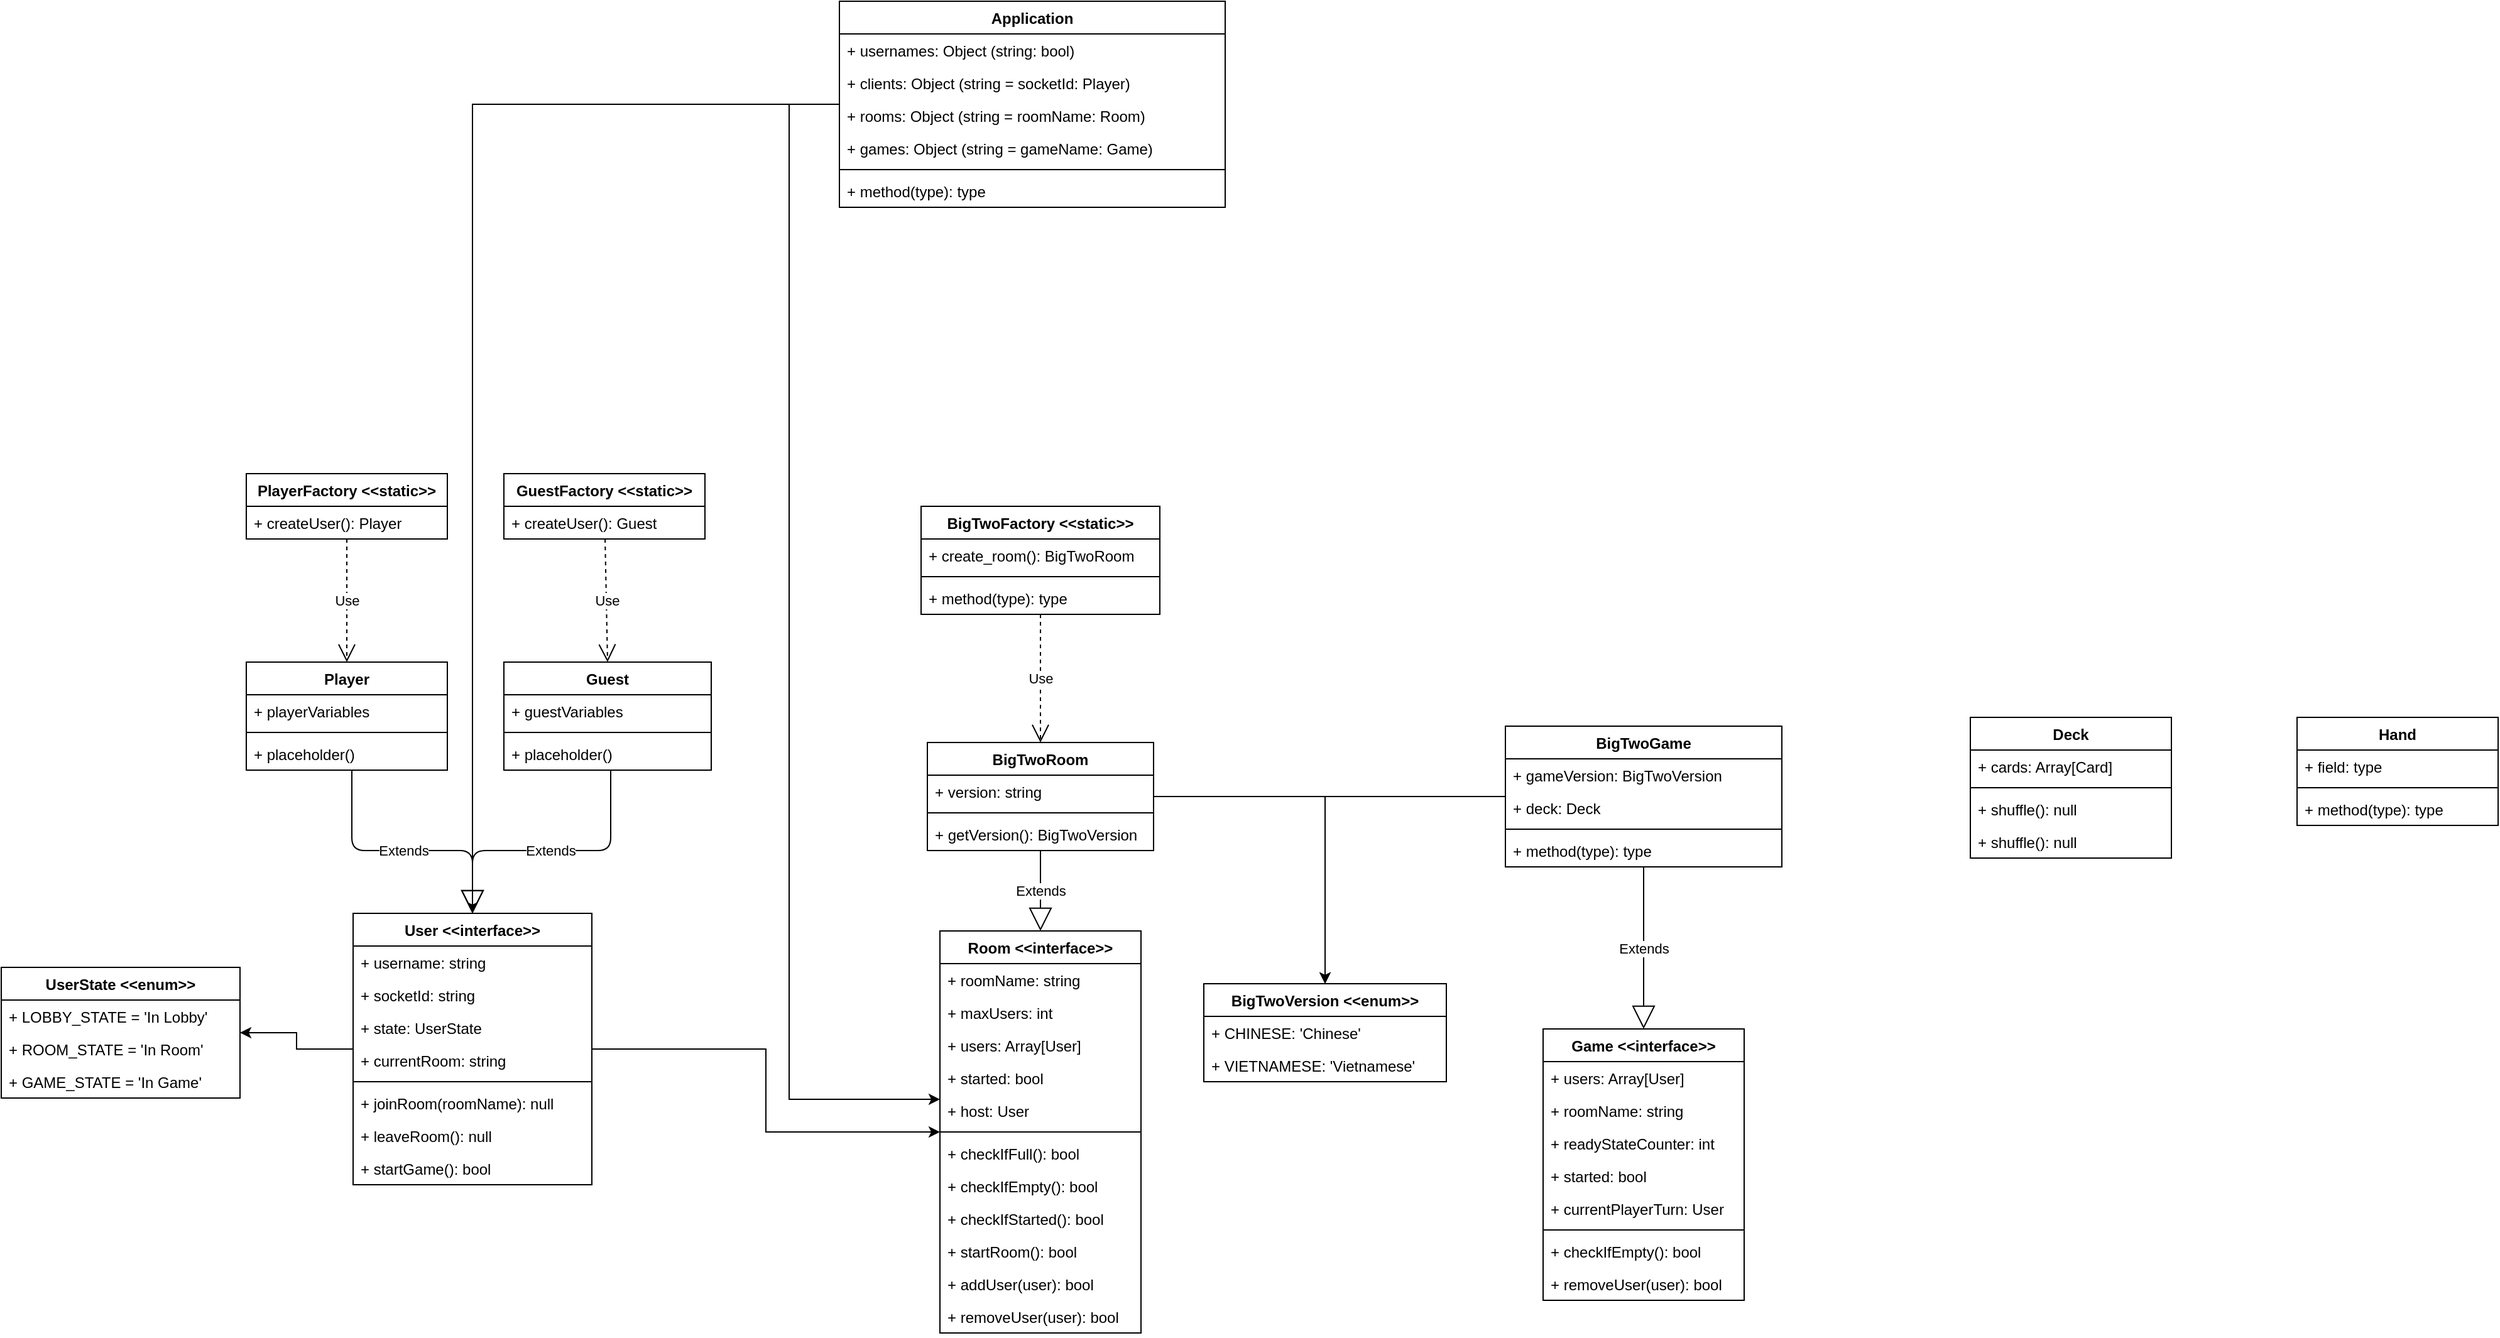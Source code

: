 <mxfile version="12.5.3" type="device"><diagram id="C5RBs43oDa-KdzZeNtuy" name="Page-1"><mxGraphModel dx="1913" dy="806" grid="1" gridSize="10" guides="1" tooltips="1" connect="1" arrows="1" fold="1" page="1" pageScale="1" pageWidth="827" pageHeight="1169" math="0" shadow="0"><root><mxCell id="WIyWlLk6GJQsqaUBKTNV-0"/><mxCell id="WIyWlLk6GJQsqaUBKTNV-1" parent="WIyWlLk6GJQsqaUBKTNV-0"/><mxCell id="4OqLiSWPr22BBePE-1iX-81" style="edgeStyle=orthogonalEdgeStyle;rounded=0;orthogonalLoop=1;jettySize=auto;html=1;" parent="WIyWlLk6GJQsqaUBKTNV-1" source="4OqLiSWPr22BBePE-1iX-0" target="4OqLiSWPr22BBePE-1iX-36" edge="1"><mxGeometry relative="1" as="geometry"/></mxCell><mxCell id="4OqLiSWPr22BBePE-1iX-83" style="edgeStyle=orthogonalEdgeStyle;rounded=0;orthogonalLoop=1;jettySize=auto;html=1;" parent="WIyWlLk6GJQsqaUBKTNV-1" source="4OqLiSWPr22BBePE-1iX-0" target="4OqLiSWPr22BBePE-1iX-53" edge="1"><mxGeometry relative="1" as="geometry"><Array as="points"><mxPoint x="-200" y="122"/><mxPoint x="-200" y="914"/></Array></mxGeometry></mxCell><mxCell id="4OqLiSWPr22BBePE-1iX-0" value="Application" style="swimlane;fontStyle=1;align=center;verticalAlign=top;childLayout=stackLayout;horizontal=1;startSize=26;horizontalStack=0;resizeParent=1;resizeParentMax=0;resizeLast=0;collapsible=1;marginBottom=0;" parent="WIyWlLk6GJQsqaUBKTNV-1" vertex="1"><mxGeometry x="-160" y="40" width="307" height="164" as="geometry"/></mxCell><mxCell id="4OqLiSWPr22BBePE-1iX-1" value="+ usernames: Object (string: bool)" style="text;strokeColor=none;fillColor=none;align=left;verticalAlign=top;spacingLeft=4;spacingRight=4;overflow=hidden;rotatable=0;points=[[0,0.5],[1,0.5]];portConstraint=eastwest;" parent="4OqLiSWPr22BBePE-1iX-0" vertex="1"><mxGeometry y="26" width="307" height="26" as="geometry"/></mxCell><mxCell id="4OqLiSWPr22BBePE-1iX-4" value="+ clients: Object (string = socketId: Player)" style="text;strokeColor=none;fillColor=none;align=left;verticalAlign=top;spacingLeft=4;spacingRight=4;overflow=hidden;rotatable=0;points=[[0,0.5],[1,0.5]];portConstraint=eastwest;" parent="4OqLiSWPr22BBePE-1iX-0" vertex="1"><mxGeometry y="52" width="307" height="26" as="geometry"/></mxCell><mxCell id="4OqLiSWPr22BBePE-1iX-5" value="+ rooms: Object (string = roomName: Room)" style="text;strokeColor=none;fillColor=none;align=left;verticalAlign=top;spacingLeft=4;spacingRight=4;overflow=hidden;rotatable=0;points=[[0,0.5],[1,0.5]];portConstraint=eastwest;" parent="4OqLiSWPr22BBePE-1iX-0" vertex="1"><mxGeometry y="78" width="307" height="26" as="geometry"/></mxCell><mxCell id="4OqLiSWPr22BBePE-1iX-6" value="+ games: Object (string = gameName: Game)" style="text;strokeColor=none;fillColor=none;align=left;verticalAlign=top;spacingLeft=4;spacingRight=4;overflow=hidden;rotatable=0;points=[[0,0.5],[1,0.5]];portConstraint=eastwest;" parent="4OqLiSWPr22BBePE-1iX-0" vertex="1"><mxGeometry y="104" width="307" height="26" as="geometry"/></mxCell><mxCell id="4OqLiSWPr22BBePE-1iX-2" value="" style="line;strokeWidth=1;fillColor=none;align=left;verticalAlign=middle;spacingTop=-1;spacingLeft=3;spacingRight=3;rotatable=0;labelPosition=right;points=[];portConstraint=eastwest;" parent="4OqLiSWPr22BBePE-1iX-0" vertex="1"><mxGeometry y="130" width="307" height="8" as="geometry"/></mxCell><mxCell id="4OqLiSWPr22BBePE-1iX-3" value="+ method(type): type" style="text;strokeColor=none;fillColor=none;align=left;verticalAlign=top;spacingLeft=4;spacingRight=4;overflow=hidden;rotatable=0;points=[[0,0.5],[1,0.5]];portConstraint=eastwest;" parent="4OqLiSWPr22BBePE-1iX-0" vertex="1"><mxGeometry y="138" width="307" height="26" as="geometry"/></mxCell><mxCell id="4OqLiSWPr22BBePE-1iX-7" value="Player" style="swimlane;fontStyle=1;align=center;verticalAlign=top;childLayout=stackLayout;horizontal=1;startSize=26;horizontalStack=0;resizeParent=1;resizeParentMax=0;resizeLast=0;collapsible=1;marginBottom=0;" parent="WIyWlLk6GJQsqaUBKTNV-1" vertex="1"><mxGeometry x="-632" y="566" width="160" height="86" as="geometry"/></mxCell><mxCell id="4OqLiSWPr22BBePE-1iX-8" value="+ playerVariables" style="text;strokeColor=none;fillColor=none;align=left;verticalAlign=top;spacingLeft=4;spacingRight=4;overflow=hidden;rotatable=0;points=[[0,0.5],[1,0.5]];portConstraint=eastwest;" parent="4OqLiSWPr22BBePE-1iX-7" vertex="1"><mxGeometry y="26" width="160" height="26" as="geometry"/></mxCell><mxCell id="4OqLiSWPr22BBePE-1iX-9" value="" style="line;strokeWidth=1;fillColor=none;align=left;verticalAlign=middle;spacingTop=-1;spacingLeft=3;spacingRight=3;rotatable=0;labelPosition=right;points=[];portConstraint=eastwest;" parent="4OqLiSWPr22BBePE-1iX-7" vertex="1"><mxGeometry y="52" width="160" height="8" as="geometry"/></mxCell><mxCell id="4OqLiSWPr22BBePE-1iX-10" value="+ placeholder()" style="text;strokeColor=none;fillColor=none;align=left;verticalAlign=top;spacingLeft=4;spacingRight=4;overflow=hidden;rotatable=0;points=[[0,0.5],[1,0.5]];portConstraint=eastwest;" parent="4OqLiSWPr22BBePE-1iX-7" vertex="1"><mxGeometry y="60" width="160" height="26" as="geometry"/></mxCell><mxCell id="4OqLiSWPr22BBePE-1iX-13" value="UserState &lt;&lt;enum&gt;&gt;" style="swimlane;fontStyle=1;align=center;verticalAlign=top;childLayout=stackLayout;horizontal=1;startSize=26;horizontalStack=0;resizeParent=1;resizeParentMax=0;resizeLast=0;collapsible=1;marginBottom=0;" parent="WIyWlLk6GJQsqaUBKTNV-1" vertex="1"><mxGeometry x="-827" y="809" width="190" height="104" as="geometry"/></mxCell><mxCell id="4OqLiSWPr22BBePE-1iX-14" value="+ LOBBY_STATE = 'In Lobby'" style="text;strokeColor=none;fillColor=none;align=left;verticalAlign=top;spacingLeft=4;spacingRight=4;overflow=hidden;rotatable=0;points=[[0,0.5],[1,0.5]];portConstraint=eastwest;" parent="4OqLiSWPr22BBePE-1iX-13" vertex="1"><mxGeometry y="26" width="190" height="26" as="geometry"/></mxCell><mxCell id="4OqLiSWPr22BBePE-1iX-17" value="+ ROOM_STATE = 'In Room'" style="text;strokeColor=none;fillColor=none;align=left;verticalAlign=top;spacingLeft=4;spacingRight=4;overflow=hidden;rotatable=0;points=[[0,0.5],[1,0.5]];portConstraint=eastwest;" parent="4OqLiSWPr22BBePE-1iX-13" vertex="1"><mxGeometry y="52" width="190" height="26" as="geometry"/></mxCell><mxCell id="4OqLiSWPr22BBePE-1iX-18" value="+ GAME_STATE = 'In Game'" style="text;strokeColor=none;fillColor=none;align=left;verticalAlign=top;spacingLeft=4;spacingRight=4;overflow=hidden;rotatable=0;points=[[0,0.5],[1,0.5]];portConstraint=eastwest;" parent="4OqLiSWPr22BBePE-1iX-13" vertex="1"><mxGeometry y="78" width="190" height="26" as="geometry"/></mxCell><mxCell id="4OqLiSWPr22BBePE-1iX-20" value="Guest" style="swimlane;fontStyle=1;align=center;verticalAlign=top;childLayout=stackLayout;horizontal=1;startSize=26;horizontalStack=0;resizeParent=1;resizeParentMax=0;resizeLast=0;collapsible=1;marginBottom=0;" parent="WIyWlLk6GJQsqaUBKTNV-1" vertex="1"><mxGeometry x="-427" y="566" width="165" height="86" as="geometry"/></mxCell><mxCell id="4OqLiSWPr22BBePE-1iX-21" value="+ guestVariables" style="text;strokeColor=none;fillColor=none;align=left;verticalAlign=top;spacingLeft=4;spacingRight=4;overflow=hidden;rotatable=0;points=[[0,0.5],[1,0.5]];portConstraint=eastwest;" parent="4OqLiSWPr22BBePE-1iX-20" vertex="1"><mxGeometry y="26" width="165" height="26" as="geometry"/></mxCell><mxCell id="4OqLiSWPr22BBePE-1iX-22" value="" style="line;strokeWidth=1;fillColor=none;align=left;verticalAlign=middle;spacingTop=-1;spacingLeft=3;spacingRight=3;rotatable=0;labelPosition=right;points=[];portConstraint=eastwest;" parent="4OqLiSWPr22BBePE-1iX-20" vertex="1"><mxGeometry y="52" width="165" height="8" as="geometry"/></mxCell><mxCell id="4OqLiSWPr22BBePE-1iX-23" value="+ placeholder()" style="text;strokeColor=none;fillColor=none;align=left;verticalAlign=top;spacingLeft=4;spacingRight=4;overflow=hidden;rotatable=0;points=[[0,0.5],[1,0.5]];portConstraint=eastwest;" parent="4OqLiSWPr22BBePE-1iX-20" vertex="1"><mxGeometry y="60" width="165" height="26" as="geometry"/></mxCell><mxCell id="4OqLiSWPr22BBePE-1iX-28" value="PlayerFactory &lt;&lt;static&gt;&gt;" style="swimlane;fontStyle=1;align=center;verticalAlign=top;childLayout=stackLayout;horizontal=1;startSize=26;horizontalStack=0;resizeParent=1;resizeParentMax=0;resizeLast=0;collapsible=1;marginBottom=0;" parent="WIyWlLk6GJQsqaUBKTNV-1" vertex="1"><mxGeometry x="-632" y="416" width="160" height="52" as="geometry"/></mxCell><mxCell id="4OqLiSWPr22BBePE-1iX-29" value="+ createUser(): Player" style="text;strokeColor=none;fillColor=none;align=left;verticalAlign=top;spacingLeft=4;spacingRight=4;overflow=hidden;rotatable=0;points=[[0,0.5],[1,0.5]];portConstraint=eastwest;" parent="4OqLiSWPr22BBePE-1iX-28" vertex="1"><mxGeometry y="26" width="160" height="26" as="geometry"/></mxCell><mxCell id="4OqLiSWPr22BBePE-1iX-32" value="GuestFactory &lt;&lt;static&gt;&gt;" style="swimlane;fontStyle=1;align=center;verticalAlign=top;childLayout=stackLayout;horizontal=1;startSize=26;horizontalStack=0;resizeParent=1;resizeParentMax=0;resizeLast=0;collapsible=1;marginBottom=0;" parent="WIyWlLk6GJQsqaUBKTNV-1" vertex="1"><mxGeometry x="-427" y="416" width="160" height="52" as="geometry"/></mxCell><mxCell id="4OqLiSWPr22BBePE-1iX-33" value="+ createUser(): Guest" style="text;strokeColor=none;fillColor=none;align=left;verticalAlign=top;spacingLeft=4;spacingRight=4;overflow=hidden;rotatable=0;points=[[0,0.5],[1,0.5]];portConstraint=eastwest;" parent="4OqLiSWPr22BBePE-1iX-32" vertex="1"><mxGeometry y="26" width="160" height="26" as="geometry"/></mxCell><mxCell id="4OqLiSWPr22BBePE-1iX-50" style="edgeStyle=orthogonalEdgeStyle;rounded=0;orthogonalLoop=1;jettySize=auto;html=1;" parent="WIyWlLk6GJQsqaUBKTNV-1" source="4OqLiSWPr22BBePE-1iX-36" target="4OqLiSWPr22BBePE-1iX-13" edge="1"><mxGeometry relative="1" as="geometry"/></mxCell><mxCell id="4OqLiSWPr22BBePE-1iX-80" style="edgeStyle=orthogonalEdgeStyle;rounded=0;orthogonalLoop=1;jettySize=auto;html=1;" parent="WIyWlLk6GJQsqaUBKTNV-1" source="4OqLiSWPr22BBePE-1iX-36" target="4OqLiSWPr22BBePE-1iX-53" edge="1"><mxGeometry relative="1" as="geometry"/></mxCell><mxCell id="4OqLiSWPr22BBePE-1iX-36" value="User &lt;&lt;interface&gt;&gt;" style="swimlane;fontStyle=1;align=center;verticalAlign=top;childLayout=stackLayout;horizontal=1;startSize=26;horizontalStack=0;resizeParent=1;resizeParentMax=0;resizeLast=0;collapsible=1;marginBottom=0;" parent="WIyWlLk6GJQsqaUBKTNV-1" vertex="1"><mxGeometry x="-547" y="766" width="190" height="216" as="geometry"/></mxCell><mxCell id="4OqLiSWPr22BBePE-1iX-37" value="+ username: string" style="text;strokeColor=none;fillColor=none;align=left;verticalAlign=top;spacingLeft=4;spacingRight=4;overflow=hidden;rotatable=0;points=[[0,0.5],[1,0.5]];portConstraint=eastwest;" parent="4OqLiSWPr22BBePE-1iX-36" vertex="1"><mxGeometry y="26" width="190" height="26" as="geometry"/></mxCell><mxCell id="4OqLiSWPr22BBePE-1iX-40" value="+ socketId: string" style="text;strokeColor=none;fillColor=none;align=left;verticalAlign=top;spacingLeft=4;spacingRight=4;overflow=hidden;rotatable=0;points=[[0,0.5],[1,0.5]];portConstraint=eastwest;" parent="4OqLiSWPr22BBePE-1iX-36" vertex="1"><mxGeometry y="52" width="190" height="26" as="geometry"/></mxCell><mxCell id="4OqLiSWPr22BBePE-1iX-41" value="+ state: UserState" style="text;strokeColor=none;fillColor=none;align=left;verticalAlign=top;spacingLeft=4;spacingRight=4;overflow=hidden;rotatable=0;points=[[0,0.5],[1,0.5]];portConstraint=eastwest;" parent="4OqLiSWPr22BBePE-1iX-36" vertex="1"><mxGeometry y="78" width="190" height="26" as="geometry"/></mxCell><mxCell id="4OqLiSWPr22BBePE-1iX-42" value="+ currentRoom: string" style="text;strokeColor=none;fillColor=none;align=left;verticalAlign=top;spacingLeft=4;spacingRight=4;overflow=hidden;rotatable=0;points=[[0,0.5],[1,0.5]];portConstraint=eastwest;" parent="4OqLiSWPr22BBePE-1iX-36" vertex="1"><mxGeometry y="104" width="190" height="26" as="geometry"/></mxCell><mxCell id="4OqLiSWPr22BBePE-1iX-38" value="" style="line;strokeWidth=1;fillColor=none;align=left;verticalAlign=middle;spacingTop=-1;spacingLeft=3;spacingRight=3;rotatable=0;labelPosition=right;points=[];portConstraint=eastwest;" parent="4OqLiSWPr22BBePE-1iX-36" vertex="1"><mxGeometry y="130" width="190" height="8" as="geometry"/></mxCell><mxCell id="4OqLiSWPr22BBePE-1iX-39" value="+ joinRoom(roomName): null" style="text;strokeColor=none;fillColor=none;align=left;verticalAlign=top;spacingLeft=4;spacingRight=4;overflow=hidden;rotatable=0;points=[[0,0.5],[1,0.5]];portConstraint=eastwest;" parent="4OqLiSWPr22BBePE-1iX-36" vertex="1"><mxGeometry y="138" width="190" height="26" as="geometry"/></mxCell><mxCell id="4OqLiSWPr22BBePE-1iX-43" value="+ leaveRoom(): null" style="text;strokeColor=none;fillColor=none;align=left;verticalAlign=top;spacingLeft=4;spacingRight=4;overflow=hidden;rotatable=0;points=[[0,0.5],[1,0.5]];portConstraint=eastwest;" parent="4OqLiSWPr22BBePE-1iX-36" vertex="1"><mxGeometry y="164" width="190" height="26" as="geometry"/></mxCell><mxCell id="xRy6NMBiDOMf052b6M_E-10" value="+ startGame(): bool" style="text;strokeColor=none;fillColor=none;align=left;verticalAlign=top;spacingLeft=4;spacingRight=4;overflow=hidden;rotatable=0;points=[[0,0.5],[1,0.5]];portConstraint=eastwest;" parent="4OqLiSWPr22BBePE-1iX-36" vertex="1"><mxGeometry y="190" width="190" height="26" as="geometry"/></mxCell><mxCell id="4OqLiSWPr22BBePE-1iX-44" value="Extends" style="endArrow=block;endSize=16;endFill=0;html=1;" parent="WIyWlLk6GJQsqaUBKTNV-1" target="4OqLiSWPr22BBePE-1iX-36" edge="1"><mxGeometry width="160" relative="1" as="geometry"><mxPoint x="-548" y="652" as="sourcePoint"/><mxPoint x="-482" y="706" as="targetPoint"/><Array as="points"><mxPoint x="-548" y="716"/><mxPoint x="-452" y="716"/></Array><mxPoint as="offset"/></mxGeometry></mxCell><mxCell id="4OqLiSWPr22BBePE-1iX-45" value="Extends" style="endArrow=block;endSize=16;endFill=0;html=1;" parent="WIyWlLk6GJQsqaUBKTNV-1" target="4OqLiSWPr22BBePE-1iX-36" edge="1"><mxGeometry width="160" relative="1" as="geometry"><mxPoint x="-342" y="652" as="sourcePoint"/><mxPoint x="-202" y="716" as="targetPoint"/><Array as="points"><mxPoint x="-342" y="716"/><mxPoint x="-452" y="716"/></Array></mxGeometry></mxCell><mxCell id="4OqLiSWPr22BBePE-1iX-48" value="Use" style="endArrow=open;endSize=12;dashed=1;html=1;" parent="WIyWlLk6GJQsqaUBKTNV-1" source="4OqLiSWPr22BBePE-1iX-28" target="4OqLiSWPr22BBePE-1iX-7" edge="1"><mxGeometry width="160" relative="1" as="geometry"><mxPoint x="-852" y="506" as="sourcePoint"/><mxPoint x="-692" y="506" as="targetPoint"/></mxGeometry></mxCell><mxCell id="4OqLiSWPr22BBePE-1iX-49" value="Use" style="endArrow=open;endSize=12;dashed=1;html=1;entryX=0.5;entryY=0;entryDx=0;entryDy=0;" parent="WIyWlLk6GJQsqaUBKTNV-1" source="4OqLiSWPr22BBePE-1iX-32" target="4OqLiSWPr22BBePE-1iX-20" edge="1"><mxGeometry width="160" relative="1" as="geometry"><mxPoint x="-212" y="516" as="sourcePoint"/><mxPoint x="-52" y="516" as="targetPoint"/></mxGeometry></mxCell><mxCell id="4OqLiSWPr22BBePE-1iX-53" value="Room &lt;&lt;interface&gt;&gt;" style="swimlane;fontStyle=1;align=center;verticalAlign=top;childLayout=stackLayout;horizontal=1;startSize=26;horizontalStack=0;resizeParent=1;resizeParentMax=0;resizeLast=0;collapsible=1;marginBottom=0;" parent="WIyWlLk6GJQsqaUBKTNV-1" vertex="1"><mxGeometry x="-80" y="780" width="160" height="320" as="geometry"/></mxCell><mxCell id="4OqLiSWPr22BBePE-1iX-54" value="+ roomName: string" style="text;strokeColor=none;fillColor=none;align=left;verticalAlign=top;spacingLeft=4;spacingRight=4;overflow=hidden;rotatable=0;points=[[0,0.5],[1,0.5]];portConstraint=eastwest;" parent="4OqLiSWPr22BBePE-1iX-53" vertex="1"><mxGeometry y="26" width="160" height="26" as="geometry"/></mxCell><mxCell id="4OqLiSWPr22BBePE-1iX-61" value="+ maxUsers: int" style="text;strokeColor=none;fillColor=none;align=left;verticalAlign=top;spacingLeft=4;spacingRight=4;overflow=hidden;rotatable=0;points=[[0,0.5],[1,0.5]];portConstraint=eastwest;" parent="4OqLiSWPr22BBePE-1iX-53" vertex="1"><mxGeometry y="52" width="160" height="26" as="geometry"/></mxCell><mxCell id="4OqLiSWPr22BBePE-1iX-62" value="+ users: Array[User]" style="text;strokeColor=none;fillColor=none;align=left;verticalAlign=top;spacingLeft=4;spacingRight=4;overflow=hidden;rotatable=0;points=[[0,0.5],[1,0.5]];portConstraint=eastwest;" parent="4OqLiSWPr22BBePE-1iX-53" vertex="1"><mxGeometry y="78" width="160" height="26" as="geometry"/></mxCell><mxCell id="4OqLiSWPr22BBePE-1iX-63" value="+ started: bool" style="text;strokeColor=none;fillColor=none;align=left;verticalAlign=top;spacingLeft=4;spacingRight=4;overflow=hidden;rotatable=0;points=[[0,0.5],[1,0.5]];portConstraint=eastwest;" parent="4OqLiSWPr22BBePE-1iX-53" vertex="1"><mxGeometry y="104" width="160" height="26" as="geometry"/></mxCell><mxCell id="4OqLiSWPr22BBePE-1iX-64" value="+ host: User" style="text;strokeColor=none;fillColor=none;align=left;verticalAlign=top;spacingLeft=4;spacingRight=4;overflow=hidden;rotatable=0;points=[[0,0.5],[1,0.5]];portConstraint=eastwest;" parent="4OqLiSWPr22BBePE-1iX-53" vertex="1"><mxGeometry y="130" width="160" height="26" as="geometry"/></mxCell><mxCell id="4OqLiSWPr22BBePE-1iX-55" value="" style="line;strokeWidth=1;fillColor=none;align=left;verticalAlign=middle;spacingTop=-1;spacingLeft=3;spacingRight=3;rotatable=0;labelPosition=right;points=[];portConstraint=eastwest;" parent="4OqLiSWPr22BBePE-1iX-53" vertex="1"><mxGeometry y="156" width="160" height="8" as="geometry"/></mxCell><mxCell id="4OqLiSWPr22BBePE-1iX-56" value="+ checkIfFull(): bool" style="text;strokeColor=none;fillColor=none;align=left;verticalAlign=top;spacingLeft=4;spacingRight=4;overflow=hidden;rotatable=0;points=[[0,0.5],[1,0.5]];portConstraint=eastwest;" parent="4OqLiSWPr22BBePE-1iX-53" vertex="1"><mxGeometry y="164" width="160" height="26" as="geometry"/></mxCell><mxCell id="4OqLiSWPr22BBePE-1iX-73" value="+ checkIfEmpty(): bool" style="text;strokeColor=none;fillColor=none;align=left;verticalAlign=top;spacingLeft=4;spacingRight=4;overflow=hidden;rotatable=0;points=[[0,0.5],[1,0.5]];portConstraint=eastwest;" parent="4OqLiSWPr22BBePE-1iX-53" vertex="1"><mxGeometry y="190" width="160" height="26" as="geometry"/></mxCell><mxCell id="4OqLiSWPr22BBePE-1iX-72" value="+ checkIfStarted(): bool" style="text;strokeColor=none;fillColor=none;align=left;verticalAlign=top;spacingLeft=4;spacingRight=4;overflow=hidden;rotatable=0;points=[[0,0.5],[1,0.5]];portConstraint=eastwest;" parent="4OqLiSWPr22BBePE-1iX-53" vertex="1"><mxGeometry y="216" width="160" height="26" as="geometry"/></mxCell><mxCell id="8NX1svMsoRWFPoFhDLAn-0" value="+ startRoom(): bool" style="text;strokeColor=none;fillColor=none;align=left;verticalAlign=top;spacingLeft=4;spacingRight=4;overflow=hidden;rotatable=0;points=[[0,0.5],[1,0.5]];portConstraint=eastwest;" parent="4OqLiSWPr22BBePE-1iX-53" vertex="1"><mxGeometry y="242" width="160" height="26" as="geometry"/></mxCell><mxCell id="4OqLiSWPr22BBePE-1iX-74" value="+ addUser(user): bool" style="text;strokeColor=none;fillColor=none;align=left;verticalAlign=top;spacingLeft=4;spacingRight=4;overflow=hidden;rotatable=0;points=[[0,0.5],[1,0.5]];portConstraint=eastwest;" parent="4OqLiSWPr22BBePE-1iX-53" vertex="1"><mxGeometry y="268" width="160" height="26" as="geometry"/></mxCell><mxCell id="8NX1svMsoRWFPoFhDLAn-1" value="+ removeUser(user): bool" style="text;strokeColor=none;fillColor=none;align=left;verticalAlign=top;spacingLeft=4;spacingRight=4;overflow=hidden;rotatable=0;points=[[0,0.5],[1,0.5]];portConstraint=eastwest;" parent="4OqLiSWPr22BBePE-1iX-53" vertex="1"><mxGeometry y="294" width="160" height="26" as="geometry"/></mxCell><mxCell id="4OqLiSWPr22BBePE-1iX-70" style="edgeStyle=orthogonalEdgeStyle;rounded=0;orthogonalLoop=1;jettySize=auto;html=1;" parent="WIyWlLk6GJQsqaUBKTNV-1" source="4OqLiSWPr22BBePE-1iX-57" target="4OqLiSWPr22BBePE-1iX-65" edge="1"><mxGeometry relative="1" as="geometry"/></mxCell><mxCell id="4OqLiSWPr22BBePE-1iX-57" value="BigTwoRoom" style="swimlane;fontStyle=1;align=center;verticalAlign=top;childLayout=stackLayout;horizontal=1;startSize=26;horizontalStack=0;resizeParent=1;resizeParentMax=0;resizeLast=0;collapsible=1;marginBottom=0;" parent="WIyWlLk6GJQsqaUBKTNV-1" vertex="1"><mxGeometry x="-90" y="630" width="180" height="86" as="geometry"/></mxCell><mxCell id="4OqLiSWPr22BBePE-1iX-58" value="+ version: string" style="text;strokeColor=none;fillColor=none;align=left;verticalAlign=top;spacingLeft=4;spacingRight=4;overflow=hidden;rotatable=0;points=[[0,0.5],[1,0.5]];portConstraint=eastwest;" parent="4OqLiSWPr22BBePE-1iX-57" vertex="1"><mxGeometry y="26" width="180" height="26" as="geometry"/></mxCell><mxCell id="4OqLiSWPr22BBePE-1iX-59" value="" style="line;strokeWidth=1;fillColor=none;align=left;verticalAlign=middle;spacingTop=-1;spacingLeft=3;spacingRight=3;rotatable=0;labelPosition=right;points=[];portConstraint=eastwest;" parent="4OqLiSWPr22BBePE-1iX-57" vertex="1"><mxGeometry y="52" width="180" height="8" as="geometry"/></mxCell><mxCell id="4OqLiSWPr22BBePE-1iX-60" value="+ getVersion(): BigTwoVersion" style="text;strokeColor=none;fillColor=none;align=left;verticalAlign=top;spacingLeft=4;spacingRight=4;overflow=hidden;rotatable=0;points=[[0,0.5],[1,0.5]];portConstraint=eastwest;" parent="4OqLiSWPr22BBePE-1iX-57" vertex="1"><mxGeometry y="60" width="180" height="26" as="geometry"/></mxCell><mxCell id="4OqLiSWPr22BBePE-1iX-65" value="BigTwoVersion &lt;&lt;enum&gt;&gt;" style="swimlane;fontStyle=1;align=center;verticalAlign=top;childLayout=stackLayout;horizontal=1;startSize=26;horizontalStack=0;resizeParent=1;resizeParentMax=0;resizeLast=0;collapsible=1;marginBottom=0;" parent="WIyWlLk6GJQsqaUBKTNV-1" vertex="1"><mxGeometry x="130" y="822" width="193" height="78" as="geometry"/></mxCell><mxCell id="4OqLiSWPr22BBePE-1iX-66" value="+ CHINESE: 'Chinese'" style="text;strokeColor=none;fillColor=none;align=left;verticalAlign=top;spacingLeft=4;spacingRight=4;overflow=hidden;rotatable=0;points=[[0,0.5],[1,0.5]];portConstraint=eastwest;" parent="4OqLiSWPr22BBePE-1iX-65" vertex="1"><mxGeometry y="26" width="193" height="26" as="geometry"/></mxCell><mxCell id="4OqLiSWPr22BBePE-1iX-69" value="+ VIETNAMESE: 'Vietnamese'" style="text;strokeColor=none;fillColor=none;align=left;verticalAlign=top;spacingLeft=4;spacingRight=4;overflow=hidden;rotatable=0;points=[[0,0.5],[1,0.5]];portConstraint=eastwest;" parent="4OqLiSWPr22BBePE-1iX-65" vertex="1"><mxGeometry y="52" width="193" height="26" as="geometry"/></mxCell><mxCell id="4OqLiSWPr22BBePE-1iX-75" value="Extends" style="endArrow=block;endSize=16;endFill=0;html=1;" parent="WIyWlLk6GJQsqaUBKTNV-1" source="4OqLiSWPr22BBePE-1iX-57" target="4OqLiSWPr22BBePE-1iX-53" edge="1"><mxGeometry width="160" relative="1" as="geometry"><mxPoint x="-43" y="750" as="sourcePoint"/><mxPoint x="117" y="750" as="targetPoint"/></mxGeometry></mxCell><mxCell id="4OqLiSWPr22BBePE-1iX-76" value="BigTwoFactory &lt;&lt;static&gt;&gt;" style="swimlane;fontStyle=1;align=center;verticalAlign=top;childLayout=stackLayout;horizontal=1;startSize=26;horizontalStack=0;resizeParent=1;resizeParentMax=0;resizeLast=0;collapsible=1;marginBottom=0;" parent="WIyWlLk6GJQsqaUBKTNV-1" vertex="1"><mxGeometry x="-95" y="442" width="190" height="86" as="geometry"/></mxCell><mxCell id="4OqLiSWPr22BBePE-1iX-77" value="+ create_room(): BigTwoRoom" style="text;strokeColor=none;fillColor=none;align=left;verticalAlign=top;spacingLeft=4;spacingRight=4;overflow=hidden;rotatable=0;points=[[0,0.5],[1,0.5]];portConstraint=eastwest;" parent="4OqLiSWPr22BBePE-1iX-76" vertex="1"><mxGeometry y="26" width="190" height="26" as="geometry"/></mxCell><mxCell id="4OqLiSWPr22BBePE-1iX-78" value="" style="line;strokeWidth=1;fillColor=none;align=left;verticalAlign=middle;spacingTop=-1;spacingLeft=3;spacingRight=3;rotatable=0;labelPosition=right;points=[];portConstraint=eastwest;" parent="4OqLiSWPr22BBePE-1iX-76" vertex="1"><mxGeometry y="52" width="190" height="8" as="geometry"/></mxCell><mxCell id="4OqLiSWPr22BBePE-1iX-79" value="+ method(type): type" style="text;strokeColor=none;fillColor=none;align=left;verticalAlign=top;spacingLeft=4;spacingRight=4;overflow=hidden;rotatable=0;points=[[0,0.5],[1,0.5]];portConstraint=eastwest;" parent="4OqLiSWPr22BBePE-1iX-76" vertex="1"><mxGeometry y="60" width="190" height="26" as="geometry"/></mxCell><mxCell id="4OqLiSWPr22BBePE-1iX-82" value="Use" style="endArrow=open;endSize=12;dashed=1;html=1;" parent="WIyWlLk6GJQsqaUBKTNV-1" source="4OqLiSWPr22BBePE-1iX-76" target="4OqLiSWPr22BBePE-1iX-57" edge="1"><mxGeometry width="160" relative="1" as="geometry"><mxPoint x="-130" y="566" as="sourcePoint"/><mxPoint x="30" y="566" as="targetPoint"/></mxGeometry></mxCell><mxCell id="4OqLiSWPr22BBePE-1iX-84" value="Game &lt;&lt;interface&gt;&gt;" style="swimlane;fontStyle=1;align=center;verticalAlign=top;childLayout=stackLayout;horizontal=1;startSize=26;horizontalStack=0;resizeParent=1;resizeParentMax=0;resizeLast=0;collapsible=1;marginBottom=0;" parent="WIyWlLk6GJQsqaUBKTNV-1" vertex="1"><mxGeometry x="400" y="858" width="160" height="216" as="geometry"/></mxCell><mxCell id="4OqLiSWPr22BBePE-1iX-85" value="+ users: Array[User]" style="text;strokeColor=none;fillColor=none;align=left;verticalAlign=top;spacingLeft=4;spacingRight=4;overflow=hidden;rotatable=0;points=[[0,0.5],[1,0.5]];portConstraint=eastwest;" parent="4OqLiSWPr22BBePE-1iX-84" vertex="1"><mxGeometry y="26" width="160" height="26" as="geometry"/></mxCell><mxCell id="4OqLiSWPr22BBePE-1iX-92" value="+ roomName: string" style="text;strokeColor=none;fillColor=none;align=left;verticalAlign=top;spacingLeft=4;spacingRight=4;overflow=hidden;rotatable=0;points=[[0,0.5],[1,0.5]];portConstraint=eastwest;" parent="4OqLiSWPr22BBePE-1iX-84" vertex="1"><mxGeometry y="52" width="160" height="26" as="geometry"/></mxCell><mxCell id="M5dtgEV3yWTs2O8jrDJ0-0" value="+ readyStateCounter: int" style="text;strokeColor=none;fillColor=none;align=left;verticalAlign=top;spacingLeft=4;spacingRight=4;overflow=hidden;rotatable=0;points=[[0,0.5],[1,0.5]];portConstraint=eastwest;" vertex="1" parent="4OqLiSWPr22BBePE-1iX-84"><mxGeometry y="78" width="160" height="26" as="geometry"/></mxCell><mxCell id="M5dtgEV3yWTs2O8jrDJ0-1" value="+ started: bool" style="text;strokeColor=none;fillColor=none;align=left;verticalAlign=top;spacingLeft=4;spacingRight=4;overflow=hidden;rotatable=0;points=[[0,0.5],[1,0.5]];portConstraint=eastwest;" vertex="1" parent="4OqLiSWPr22BBePE-1iX-84"><mxGeometry y="104" width="160" height="26" as="geometry"/></mxCell><mxCell id="M5dtgEV3yWTs2O8jrDJ0-3" value="+ currentPlayerTurn: User" style="text;strokeColor=none;fillColor=none;align=left;verticalAlign=top;spacingLeft=4;spacingRight=4;overflow=hidden;rotatable=0;points=[[0,0.5],[1,0.5]];portConstraint=eastwest;" vertex="1" parent="4OqLiSWPr22BBePE-1iX-84"><mxGeometry y="130" width="160" height="26" as="geometry"/></mxCell><mxCell id="4OqLiSWPr22BBePE-1iX-86" value="" style="line;strokeWidth=1;fillColor=none;align=left;verticalAlign=middle;spacingTop=-1;spacingLeft=3;spacingRight=3;rotatable=0;labelPosition=right;points=[];portConstraint=eastwest;" parent="4OqLiSWPr22BBePE-1iX-84" vertex="1"><mxGeometry y="156" width="160" height="8" as="geometry"/></mxCell><mxCell id="4OqLiSWPr22BBePE-1iX-87" value="+ checkIfEmpty(): bool" style="text;strokeColor=none;fillColor=none;align=left;verticalAlign=top;spacingLeft=4;spacingRight=4;overflow=hidden;rotatable=0;points=[[0,0.5],[1,0.5]];portConstraint=eastwest;" parent="4OqLiSWPr22BBePE-1iX-84" vertex="1"><mxGeometry y="164" width="160" height="26" as="geometry"/></mxCell><mxCell id="M5dtgEV3yWTs2O8jrDJ0-2" value="+ removeUser(user): bool" style="text;strokeColor=none;fillColor=none;align=left;verticalAlign=top;spacingLeft=4;spacingRight=4;overflow=hidden;rotatable=0;points=[[0,0.5],[1,0.5]];portConstraint=eastwest;" vertex="1" parent="4OqLiSWPr22BBePE-1iX-84"><mxGeometry y="190" width="160" height="26" as="geometry"/></mxCell><mxCell id="4OqLiSWPr22BBePE-1iX-93" style="edgeStyle=orthogonalEdgeStyle;rounded=0;orthogonalLoop=1;jettySize=auto;html=1;" parent="WIyWlLk6GJQsqaUBKTNV-1" source="4OqLiSWPr22BBePE-1iX-88" target="4OqLiSWPr22BBePE-1iX-65" edge="1"><mxGeometry relative="1" as="geometry"/></mxCell><mxCell id="4OqLiSWPr22BBePE-1iX-88" value="BigTwoGame" style="swimlane;fontStyle=1;align=center;verticalAlign=top;childLayout=stackLayout;horizontal=1;startSize=26;horizontalStack=0;resizeParent=1;resizeParentMax=0;resizeLast=0;collapsible=1;marginBottom=0;" parent="WIyWlLk6GJQsqaUBKTNV-1" vertex="1"><mxGeometry x="370" y="617" width="220" height="112" as="geometry"/></mxCell><mxCell id="4OqLiSWPr22BBePE-1iX-89" value="+ gameVersion: BigTwoVersion" style="text;strokeColor=none;fillColor=none;align=left;verticalAlign=top;spacingLeft=4;spacingRight=4;overflow=hidden;rotatable=0;points=[[0,0.5],[1,0.5]];portConstraint=eastwest;" parent="4OqLiSWPr22BBePE-1iX-88" vertex="1"><mxGeometry y="26" width="220" height="26" as="geometry"/></mxCell><mxCell id="4OqLiSWPr22BBePE-1iX-100" value="+ deck: Deck" style="text;strokeColor=none;fillColor=none;align=left;verticalAlign=top;spacingLeft=4;spacingRight=4;overflow=hidden;rotatable=0;points=[[0,0.5],[1,0.5]];portConstraint=eastwest;" parent="4OqLiSWPr22BBePE-1iX-88" vertex="1"><mxGeometry y="52" width="220" height="26" as="geometry"/></mxCell><mxCell id="4OqLiSWPr22BBePE-1iX-90" value="" style="line;strokeWidth=1;fillColor=none;align=left;verticalAlign=middle;spacingTop=-1;spacingLeft=3;spacingRight=3;rotatable=0;labelPosition=right;points=[];portConstraint=eastwest;" parent="4OqLiSWPr22BBePE-1iX-88" vertex="1"><mxGeometry y="78" width="220" height="8" as="geometry"/></mxCell><mxCell id="4OqLiSWPr22BBePE-1iX-91" value="+ method(type): type" style="text;strokeColor=none;fillColor=none;align=left;verticalAlign=top;spacingLeft=4;spacingRight=4;overflow=hidden;rotatable=0;points=[[0,0.5],[1,0.5]];portConstraint=eastwest;" parent="4OqLiSWPr22BBePE-1iX-88" vertex="1"><mxGeometry y="86" width="220" height="26" as="geometry"/></mxCell><mxCell id="4OqLiSWPr22BBePE-1iX-94" value="Extends" style="endArrow=block;endSize=16;endFill=0;html=1;" parent="WIyWlLk6GJQsqaUBKTNV-1" source="4OqLiSWPr22BBePE-1iX-88" target="4OqLiSWPr22BBePE-1iX-84" edge="1"><mxGeometry width="160" relative="1" as="geometry"><mxPoint x="480" y="770" as="sourcePoint"/><mxPoint x="640" y="770" as="targetPoint"/></mxGeometry></mxCell><mxCell id="xRy6NMBiDOMf052b6M_E-0" value="Deck" style="swimlane;fontStyle=1;align=center;verticalAlign=top;childLayout=stackLayout;horizontal=1;startSize=26;horizontalStack=0;resizeParent=1;resizeParentMax=0;resizeLast=0;collapsible=1;marginBottom=0;" parent="WIyWlLk6GJQsqaUBKTNV-1" vertex="1"><mxGeometry x="740" y="610" width="160" height="112" as="geometry"/></mxCell><mxCell id="xRy6NMBiDOMf052b6M_E-1" value="+ cards: Array[Card]" style="text;strokeColor=none;fillColor=none;align=left;verticalAlign=top;spacingLeft=4;spacingRight=4;overflow=hidden;rotatable=0;points=[[0,0.5],[1,0.5]];portConstraint=eastwest;" parent="xRy6NMBiDOMf052b6M_E-0" vertex="1"><mxGeometry y="26" width="160" height="26" as="geometry"/></mxCell><mxCell id="xRy6NMBiDOMf052b6M_E-2" value="" style="line;strokeWidth=1;fillColor=none;align=left;verticalAlign=middle;spacingTop=-1;spacingLeft=3;spacingRight=3;rotatable=0;labelPosition=right;points=[];portConstraint=eastwest;" parent="xRy6NMBiDOMf052b6M_E-0" vertex="1"><mxGeometry y="52" width="160" height="8" as="geometry"/></mxCell><mxCell id="xRy6NMBiDOMf052b6M_E-3" value="+ shuffle(): null" style="text;strokeColor=none;fillColor=none;align=left;verticalAlign=top;spacingLeft=4;spacingRight=4;overflow=hidden;rotatable=0;points=[[0,0.5],[1,0.5]];portConstraint=eastwest;" parent="xRy6NMBiDOMf052b6M_E-0" vertex="1"><mxGeometry y="60" width="160" height="26" as="geometry"/></mxCell><mxCell id="xRy6NMBiDOMf052b6M_E-9" value="+ shuffle(): null" style="text;strokeColor=none;fillColor=none;align=left;verticalAlign=top;spacingLeft=4;spacingRight=4;overflow=hidden;rotatable=0;points=[[0,0.5],[1,0.5]];portConstraint=eastwest;" parent="xRy6NMBiDOMf052b6M_E-0" vertex="1"><mxGeometry y="86" width="160" height="26" as="geometry"/></mxCell><mxCell id="xRy6NMBiDOMf052b6M_E-4" value="Hand" style="swimlane;fontStyle=1;align=center;verticalAlign=top;childLayout=stackLayout;horizontal=1;startSize=26;horizontalStack=0;resizeParent=1;resizeParentMax=0;resizeLast=0;collapsible=1;marginBottom=0;" parent="WIyWlLk6GJQsqaUBKTNV-1" vertex="1"><mxGeometry x="1000" y="610" width="160" height="86" as="geometry"/></mxCell><mxCell id="xRy6NMBiDOMf052b6M_E-5" value="+ field: type" style="text;strokeColor=none;fillColor=none;align=left;verticalAlign=top;spacingLeft=4;spacingRight=4;overflow=hidden;rotatable=0;points=[[0,0.5],[1,0.5]];portConstraint=eastwest;" parent="xRy6NMBiDOMf052b6M_E-4" vertex="1"><mxGeometry y="26" width="160" height="26" as="geometry"/></mxCell><mxCell id="xRy6NMBiDOMf052b6M_E-6" value="" style="line;strokeWidth=1;fillColor=none;align=left;verticalAlign=middle;spacingTop=-1;spacingLeft=3;spacingRight=3;rotatable=0;labelPosition=right;points=[];portConstraint=eastwest;" parent="xRy6NMBiDOMf052b6M_E-4" vertex="1"><mxGeometry y="52" width="160" height="8" as="geometry"/></mxCell><mxCell id="xRy6NMBiDOMf052b6M_E-7" value="+ method(type): type" style="text;strokeColor=none;fillColor=none;align=left;verticalAlign=top;spacingLeft=4;spacingRight=4;overflow=hidden;rotatable=0;points=[[0,0.5],[1,0.5]];portConstraint=eastwest;" parent="xRy6NMBiDOMf052b6M_E-4" vertex="1"><mxGeometry y="60" width="160" height="26" as="geometry"/></mxCell></root></mxGraphModel></diagram></mxfile>